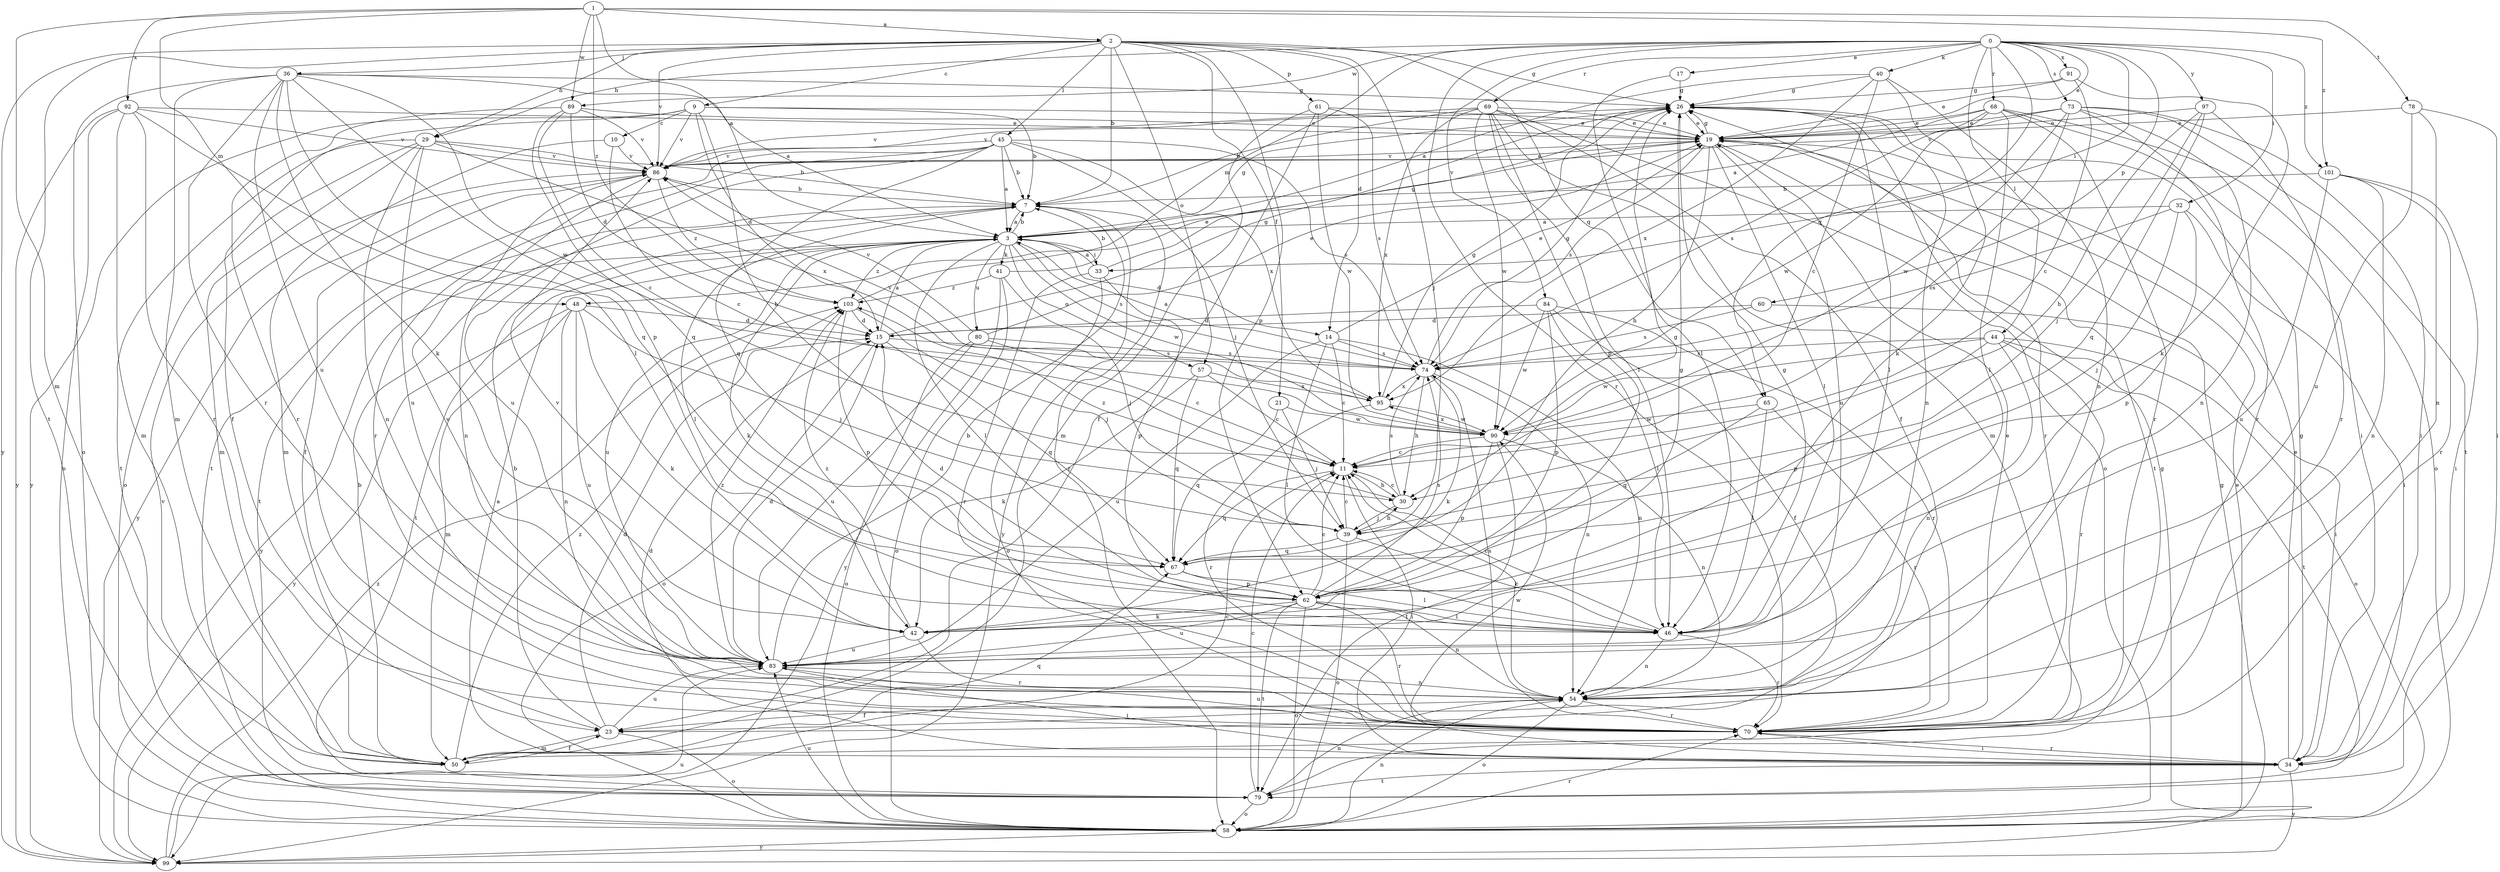 strict digraph  {
0;
1;
2;
3;
7;
9;
10;
11;
14;
15;
17;
19;
21;
23;
26;
29;
30;
32;
33;
34;
36;
39;
40;
41;
42;
44;
45;
46;
48;
50;
54;
57;
58;
60;
61;
62;
65;
67;
68;
69;
70;
73;
74;
78;
79;
80;
83;
84;
86;
89;
90;
91;
92;
95;
97;
99;
101;
103;
0 -> 17  [label=e];
0 -> 19  [label=e];
0 -> 29  [label=h];
0 -> 32  [label=i];
0 -> 33  [label=i];
0 -> 40  [label=k];
0 -> 44  [label=l];
0 -> 48  [label=m];
0 -> 60  [label=p];
0 -> 65  [label=q];
0 -> 68  [label=r];
0 -> 69  [label=r];
0 -> 70  [label=r];
0 -> 73  [label=s];
0 -> 84  [label=v];
0 -> 89  [label=w];
0 -> 91  [label=x];
0 -> 97  [label=y];
0 -> 101  [label=z];
1 -> 2  [label=a];
1 -> 3  [label=a];
1 -> 48  [label=m];
1 -> 50  [label=m];
1 -> 78  [label=t];
1 -> 89  [label=w];
1 -> 92  [label=x];
1 -> 101  [label=z];
1 -> 103  [label=z];
2 -> 7  [label=b];
2 -> 9  [label=c];
2 -> 14  [label=d];
2 -> 21  [label=f];
2 -> 26  [label=g];
2 -> 29  [label=h];
2 -> 36  [label=j];
2 -> 39  [label=j];
2 -> 45  [label=l];
2 -> 57  [label=o];
2 -> 61  [label=p];
2 -> 62  [label=p];
2 -> 65  [label=q];
2 -> 79  [label=t];
2 -> 86  [label=v];
2 -> 99  [label=y];
3 -> 7  [label=b];
3 -> 14  [label=d];
3 -> 26  [label=g];
3 -> 33  [label=i];
3 -> 41  [label=k];
3 -> 42  [label=k];
3 -> 46  [label=l];
3 -> 57  [label=o];
3 -> 74  [label=s];
3 -> 79  [label=t];
3 -> 80  [label=u];
3 -> 83  [label=u];
3 -> 90  [label=w];
3 -> 99  [label=y];
3 -> 103  [label=z];
7 -> 3  [label=a];
7 -> 46  [label=l];
7 -> 70  [label=r];
7 -> 79  [label=t];
7 -> 99  [label=y];
9 -> 7  [label=b];
9 -> 10  [label=c];
9 -> 15  [label=d];
9 -> 19  [label=e];
9 -> 23  [label=f];
9 -> 30  [label=h];
9 -> 86  [label=v];
9 -> 99  [label=y];
10 -> 11  [label=c];
10 -> 50  [label=m];
10 -> 86  [label=v];
11 -> 30  [label=h];
11 -> 34  [label=i];
11 -> 67  [label=q];
14 -> 11  [label=c];
14 -> 19  [label=e];
14 -> 46  [label=l];
14 -> 54  [label=n];
14 -> 74  [label=s];
14 -> 83  [label=u];
15 -> 3  [label=a];
15 -> 26  [label=g];
15 -> 58  [label=o];
15 -> 67  [label=q];
15 -> 74  [label=s];
17 -> 26  [label=g];
17 -> 46  [label=l];
19 -> 26  [label=g];
19 -> 30  [label=h];
19 -> 46  [label=l];
19 -> 70  [label=r];
19 -> 74  [label=s];
19 -> 79  [label=t];
19 -> 83  [label=u];
19 -> 86  [label=v];
21 -> 39  [label=j];
21 -> 67  [label=q];
21 -> 90  [label=w];
23 -> 7  [label=b];
23 -> 15  [label=d];
23 -> 50  [label=m];
23 -> 58  [label=o];
23 -> 83  [label=u];
26 -> 19  [label=e];
26 -> 46  [label=l];
26 -> 54  [label=n];
26 -> 86  [label=v];
29 -> 7  [label=b];
29 -> 50  [label=m];
29 -> 54  [label=n];
29 -> 58  [label=o];
29 -> 79  [label=t];
29 -> 83  [label=u];
29 -> 86  [label=v];
29 -> 95  [label=x];
30 -> 11  [label=c];
30 -> 39  [label=j];
30 -> 74  [label=s];
30 -> 103  [label=z];
32 -> 3  [label=a];
32 -> 34  [label=i];
32 -> 39  [label=j];
32 -> 62  [label=p];
32 -> 74  [label=s];
33 -> 3  [label=a];
33 -> 26  [label=g];
33 -> 58  [label=o];
33 -> 62  [label=p];
33 -> 70  [label=r];
34 -> 3  [label=a];
34 -> 15  [label=d];
34 -> 19  [label=e];
34 -> 26  [label=g];
34 -> 70  [label=r];
34 -> 79  [label=t];
34 -> 90  [label=w];
34 -> 99  [label=y];
36 -> 3  [label=a];
36 -> 26  [label=g];
36 -> 42  [label=k];
36 -> 46  [label=l];
36 -> 50  [label=m];
36 -> 58  [label=o];
36 -> 62  [label=p];
36 -> 70  [label=r];
36 -> 83  [label=u];
36 -> 90  [label=w];
39 -> 11  [label=c];
39 -> 30  [label=h];
39 -> 46  [label=l];
39 -> 58  [label=o];
39 -> 67  [label=q];
40 -> 3  [label=a];
40 -> 11  [label=c];
40 -> 26  [label=g];
40 -> 42  [label=k];
40 -> 54  [label=n];
40 -> 95  [label=x];
41 -> 7  [label=b];
41 -> 39  [label=j];
41 -> 58  [label=o];
41 -> 99  [label=y];
41 -> 103  [label=z];
42 -> 26  [label=g];
42 -> 70  [label=r];
42 -> 83  [label=u];
42 -> 86  [label=v];
42 -> 103  [label=z];
44 -> 54  [label=n];
44 -> 58  [label=o];
44 -> 62  [label=p];
44 -> 70  [label=r];
44 -> 74  [label=s];
44 -> 79  [label=t];
44 -> 90  [label=w];
45 -> 3  [label=a];
45 -> 7  [label=b];
45 -> 39  [label=j];
45 -> 67  [label=q];
45 -> 70  [label=r];
45 -> 74  [label=s];
45 -> 79  [label=t];
45 -> 83  [label=u];
45 -> 86  [label=v];
45 -> 95  [label=x];
46 -> 11  [label=c];
46 -> 26  [label=g];
46 -> 54  [label=n];
46 -> 70  [label=r];
48 -> 15  [label=d];
48 -> 39  [label=j];
48 -> 42  [label=k];
48 -> 50  [label=m];
48 -> 54  [label=n];
48 -> 83  [label=u];
48 -> 99  [label=y];
50 -> 7  [label=b];
50 -> 11  [label=c];
50 -> 23  [label=f];
50 -> 67  [label=q];
50 -> 103  [label=z];
54 -> 11  [label=c];
54 -> 23  [label=f];
54 -> 58  [label=o];
54 -> 70  [label=r];
57 -> 11  [label=c];
57 -> 42  [label=k];
57 -> 67  [label=q];
57 -> 95  [label=x];
58 -> 19  [label=e];
58 -> 26  [label=g];
58 -> 54  [label=n];
58 -> 70  [label=r];
58 -> 83  [label=u];
58 -> 86  [label=v];
58 -> 99  [label=y];
60 -> 15  [label=d];
60 -> 34  [label=i];
60 -> 74  [label=s];
61 -> 19  [label=e];
61 -> 23  [label=f];
61 -> 50  [label=m];
61 -> 74  [label=s];
61 -> 90  [label=w];
62 -> 11  [label=c];
62 -> 15  [label=d];
62 -> 42  [label=k];
62 -> 46  [label=l];
62 -> 54  [label=n];
62 -> 58  [label=o];
62 -> 70  [label=r];
62 -> 74  [label=s];
62 -> 79  [label=t];
62 -> 83  [label=u];
65 -> 46  [label=l];
65 -> 67  [label=q];
65 -> 70  [label=r];
65 -> 90  [label=w];
67 -> 26  [label=g];
67 -> 46  [label=l];
67 -> 62  [label=p];
68 -> 3  [label=a];
68 -> 19  [label=e];
68 -> 34  [label=i];
68 -> 46  [label=l];
68 -> 58  [label=o];
68 -> 70  [label=r];
68 -> 74  [label=s];
68 -> 90  [label=w];
69 -> 7  [label=b];
69 -> 19  [label=e];
69 -> 23  [label=f];
69 -> 46  [label=l];
69 -> 50  [label=m];
69 -> 58  [label=o];
69 -> 62  [label=p];
69 -> 86  [label=v];
69 -> 90  [label=w];
69 -> 95  [label=x];
70 -> 19  [label=e];
70 -> 34  [label=i];
70 -> 74  [label=s];
70 -> 83  [label=u];
73 -> 11  [label=c];
73 -> 19  [label=e];
73 -> 34  [label=i];
73 -> 54  [label=n];
73 -> 70  [label=r];
73 -> 79  [label=t];
73 -> 86  [label=v];
73 -> 90  [label=w];
74 -> 3  [label=a];
74 -> 26  [label=g];
74 -> 30  [label=h];
74 -> 42  [label=k];
74 -> 54  [label=n];
74 -> 95  [label=x];
78 -> 19  [label=e];
78 -> 34  [label=i];
78 -> 54  [label=n];
78 -> 83  [label=u];
79 -> 11  [label=c];
79 -> 54  [label=n];
79 -> 58  [label=o];
80 -> 11  [label=c];
80 -> 19  [label=e];
80 -> 58  [label=o];
80 -> 74  [label=s];
80 -> 83  [label=u];
80 -> 86  [label=v];
83 -> 7  [label=b];
83 -> 15  [label=d];
83 -> 34  [label=i];
83 -> 54  [label=n];
83 -> 86  [label=v];
83 -> 103  [label=z];
84 -> 15  [label=d];
84 -> 23  [label=f];
84 -> 46  [label=l];
84 -> 62  [label=p];
84 -> 70  [label=r];
84 -> 90  [label=w];
86 -> 7  [label=b];
86 -> 19  [label=e];
86 -> 23  [label=f];
86 -> 54  [label=n];
86 -> 99  [label=y];
86 -> 103  [label=z];
89 -> 11  [label=c];
89 -> 15  [label=d];
89 -> 19  [label=e];
89 -> 67  [label=q];
89 -> 70  [label=r];
89 -> 86  [label=v];
90 -> 11  [label=c];
90 -> 54  [label=n];
90 -> 62  [label=p];
90 -> 79  [label=t];
90 -> 95  [label=x];
91 -> 11  [label=c];
91 -> 19  [label=e];
91 -> 26  [label=g];
91 -> 42  [label=k];
92 -> 19  [label=e];
92 -> 50  [label=m];
92 -> 58  [label=o];
92 -> 67  [label=q];
92 -> 70  [label=r];
92 -> 86  [label=v];
92 -> 99  [label=y];
95 -> 26  [label=g];
95 -> 70  [label=r];
95 -> 86  [label=v];
95 -> 90  [label=w];
97 -> 19  [label=e];
97 -> 30  [label=h];
97 -> 39  [label=j];
97 -> 67  [label=q];
97 -> 70  [label=r];
99 -> 26  [label=g];
99 -> 83  [label=u];
99 -> 103  [label=z];
101 -> 7  [label=b];
101 -> 34  [label=i];
101 -> 54  [label=n];
101 -> 70  [label=r];
101 -> 83  [label=u];
103 -> 15  [label=d];
103 -> 19  [label=e];
103 -> 39  [label=j];
103 -> 62  [label=p];
}
